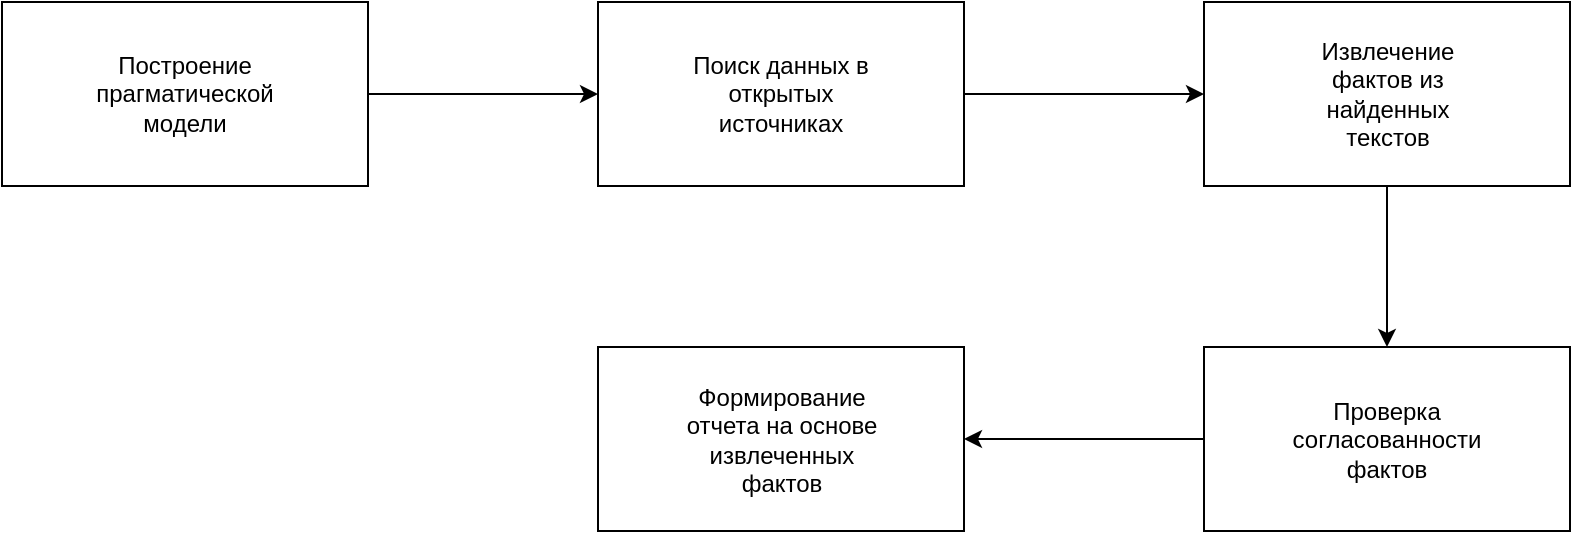 <mxfile version="15.1.0" type="device"><diagram id="tk5A6rf4HWqR-GRerStD" name="Page-1"><mxGraphModel dx="865" dy="456" grid="0" gridSize="10" guides="1" tooltips="1" connect="1" arrows="1" fold="1" page="0" pageScale="1" pageWidth="827" pageHeight="1169" math="0" shadow="0"><root><mxCell id="0"/><mxCell id="1" parent="0"/><mxCell id="nmjXfGUhsGRDl89__KKE-2" value="" style="rounded=0;whiteSpace=wrap;html=1;" vertex="1" parent="1"><mxGeometry x="116" y="107" width="183" height="92" as="geometry"/></mxCell><mxCell id="nmjXfGUhsGRDl89__KKE-6" value="" style="rounded=0;whiteSpace=wrap;html=1;" vertex="1" parent="1"><mxGeometry x="414" y="107" width="183" height="92" as="geometry"/></mxCell><mxCell id="nmjXfGUhsGRDl89__KKE-7" value="" style="rounded=0;whiteSpace=wrap;html=1;" vertex="1" parent="1"><mxGeometry x="717" y="107" width="183" height="92" as="geometry"/></mxCell><mxCell id="nmjXfGUhsGRDl89__KKE-8" value="" style="rounded=0;whiteSpace=wrap;html=1;" vertex="1" parent="1"><mxGeometry x="414" y="279.5" width="183" height="92" as="geometry"/></mxCell><mxCell id="nmjXfGUhsGRDl89__KKE-9" value="Построение прагматической&lt;br&gt;модели" style="text;html=1;strokeColor=none;fillColor=none;align=center;verticalAlign=middle;whiteSpace=wrap;rounded=0;" vertex="1" parent="1"><mxGeometry x="154" y="126" width="107" height="54" as="geometry"/></mxCell><mxCell id="nmjXfGUhsGRDl89__KKE-10" value="Поиск данных в открытых источниках" style="text;html=1;strokeColor=none;fillColor=none;align=center;verticalAlign=middle;whiteSpace=wrap;rounded=0;" vertex="1" parent="1"><mxGeometry x="455" y="128.5" width="101" height="49" as="geometry"/></mxCell><mxCell id="nmjXfGUhsGRDl89__KKE-11" value="Извлечение фактов из найденных текстов" style="text;html=1;strokeColor=none;fillColor=none;align=center;verticalAlign=middle;whiteSpace=wrap;rounded=0;" vertex="1" parent="1"><mxGeometry x="762.5" y="123" width="92" height="60" as="geometry"/></mxCell><mxCell id="nmjXfGUhsGRDl89__KKE-12" value="Формирование отчета на основе извлеченных фактов" style="text;html=1;strokeColor=none;fillColor=none;align=center;verticalAlign=middle;whiteSpace=wrap;rounded=0;" vertex="1" parent="1"><mxGeometry x="452.5" y="290" width="106" height="71" as="geometry"/></mxCell><mxCell id="nmjXfGUhsGRDl89__KKE-13" value="" style="endArrow=classic;html=1;exitX=1;exitY=0.5;exitDx=0;exitDy=0;entryX=0;entryY=0.5;entryDx=0;entryDy=0;" edge="1" parent="1" source="nmjXfGUhsGRDl89__KKE-2" target="nmjXfGUhsGRDl89__KKE-6"><mxGeometry width="50" height="50" relative="1" as="geometry"><mxPoint x="347" y="269" as="sourcePoint"/><mxPoint x="397" y="219" as="targetPoint"/></mxGeometry></mxCell><mxCell id="nmjXfGUhsGRDl89__KKE-14" value="" style="endArrow=classic;html=1;exitX=1;exitY=0.5;exitDx=0;exitDy=0;" edge="1" parent="1" source="nmjXfGUhsGRDl89__KKE-6" target="nmjXfGUhsGRDl89__KKE-7"><mxGeometry width="50" height="50" relative="1" as="geometry"><mxPoint x="506" y="199" as="sourcePoint"/><mxPoint x="702" y="185" as="targetPoint"/></mxGeometry></mxCell><mxCell id="nmjXfGUhsGRDl89__KKE-16" value="" style="rounded=0;whiteSpace=wrap;html=1;" vertex="1" parent="1"><mxGeometry x="717" y="279.5" width="183" height="92" as="geometry"/></mxCell><mxCell id="nmjXfGUhsGRDl89__KKE-17" value="Проверка согласованности фактов" style="text;html=1;strokeColor=none;fillColor=none;align=center;verticalAlign=middle;whiteSpace=wrap;rounded=0;" vertex="1" parent="1"><mxGeometry x="749" y="301.5" width="119" height="48" as="geometry"/></mxCell><mxCell id="nmjXfGUhsGRDl89__KKE-18" value="" style="endArrow=classic;html=1;exitX=0.5;exitY=1;exitDx=0;exitDy=0;entryX=0.5;entryY=0;entryDx=0;entryDy=0;" edge="1" parent="1" source="nmjXfGUhsGRDl89__KKE-7" target="nmjXfGUhsGRDl89__KKE-16"><mxGeometry width="50" height="50" relative="1" as="geometry"><mxPoint x="835" y="264" as="sourcePoint"/><mxPoint x="885" y="214" as="targetPoint"/></mxGeometry></mxCell><mxCell id="nmjXfGUhsGRDl89__KKE-19" value="" style="endArrow=classic;html=1;exitX=0;exitY=0.5;exitDx=0;exitDy=0;entryX=1;entryY=0.5;entryDx=0;entryDy=0;" edge="1" parent="1" source="nmjXfGUhsGRDl89__KKE-16" target="nmjXfGUhsGRDl89__KKE-8"><mxGeometry width="50" height="50" relative="1" as="geometry"><mxPoint x="615" y="267" as="sourcePoint"/><mxPoint x="665" y="217" as="targetPoint"/></mxGeometry></mxCell></root></mxGraphModel></diagram></mxfile>